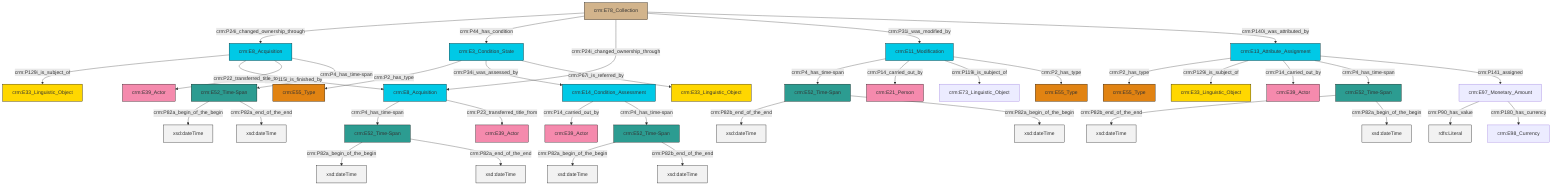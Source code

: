 graph TD
classDef Literal fill:#f2f2f2,stroke:#000000;
classDef CRM_Entity fill:#FFFFFF,stroke:#000000;
classDef Temporal_Entity fill:#00C9E6, stroke:#000000;
classDef Type fill:#E18312, stroke:#000000;
classDef Time-Span fill:#2C9C91, stroke:#000000;
classDef Appellation fill:#FFEB7F, stroke:#000000;
classDef Place fill:#008836, stroke:#000000;
classDef Persistent_Item fill:#B266B2, stroke:#000000;
classDef Conceptual_Object fill:#FFD700, stroke:#000000;
classDef Physical_Thing fill:#D2B48C, stroke:#000000;
classDef Actor fill:#f58aad, stroke:#000000;
classDef PC_Classes fill:#4ce600, stroke:#000000;
classDef Multi fill:#cccccc,stroke:#000000;

0["crm:E52_Time-Span"]:::Time-Span -->|crm:P82a_begin_of_the_begin| 1[xsd:dateTime]:::Literal
10["crm:E13_Attribute_Assignment"]:::Temporal_Entity -->|crm:P2_has_type| 11["crm:E55_Type"]:::Type
14["crm:E52_Time-Span"]:::Time-Span -->|crm:P82a_begin_of_the_begin| 15[xsd:dateTime]:::Literal
16["crm:E14_Condition_Assessment"]:::Temporal_Entity -->|crm:P14_carried_out_by| 17["crm:E39_Actor"]:::Actor
6["crm:E78_Collection"]:::Physical_Thing -->|crm:P24i_changed_ownership_through| 18["crm:E8_Acquisition"]:::Temporal_Entity
19["crm:E3_Condition_State"]:::Temporal_Entity -->|crm:P2_has_type| 20["crm:E55_Type"]:::Type
14["crm:E52_Time-Span"]:::Time-Span -->|crm:P82b_end_of_the_end| 21[xsd:dateTime]:::Literal
10["crm:E13_Attribute_Assignment"]:::Temporal_Entity -->|crm:P129i_is_subject_of| 24["crm:E33_Linguistic_Object"]:::Conceptual_Object
25["crm:E11_Modification"]:::Temporal_Entity -->|crm:P4_has_time-span| 26["crm:E52_Time-Span"]:::Time-Span
25["crm:E11_Modification"]:::Temporal_Entity -->|crm:P14_carried_out_by| 29["crm:E21_Person"]:::Actor
18["crm:E8_Acquisition"]:::Temporal_Entity -->|crm:P129i_is_subject_of| 30["crm:E33_Linguistic_Object"]:::Conceptual_Object
8["crm:E97_Monetary_Amount"]:::Default -->|crm:P90_has_value| 31[rdfs:Literal]:::Literal
26["crm:E52_Time-Span"]:::Time-Span -->|crm:P82b_end_of_the_end| 33[xsd:dateTime]:::Literal
6["crm:E78_Collection"]:::Physical_Thing -->|crm:P44_has_condition| 19["crm:E3_Condition_State"]:::Temporal_Entity
2["crm:E52_Time-Span"]:::Time-Span -->|crm:P82a_begin_of_the_begin| 38[xsd:dateTime]:::Literal
25["crm:E11_Modification"]:::Temporal_Entity -->|crm:P119i_is_subject_of| 12["crm:E73_Linguistic_Object"]:::Default
16["crm:E14_Condition_Assessment"]:::Temporal_Entity -->|crm:P4_has_time-span| 14["crm:E52_Time-Span"]:::Time-Span
8["crm:E97_Monetary_Amount"]:::Default -->|crm:P180_has_currency| 22["crm:E98_Currency"]:::Default
10["crm:E13_Attribute_Assignment"]:::Temporal_Entity -->|crm:P14_carried_out_by| 40["crm:E39_Actor"]:::Actor
10["crm:E13_Attribute_Assignment"]:::Temporal_Entity -->|crm:P4_has_time-span| 4["crm:E52_Time-Span"]:::Time-Span
27["crm:E8_Acquisition"]:::Temporal_Entity -->|crm:P4_has_time-span| 0["crm:E52_Time-Span"]:::Time-Span
18["crm:E8_Acquisition"]:::Temporal_Entity -->|crm:P115i_is_finished_by| 27["crm:E8_Acquisition"]:::Temporal_Entity
19["crm:E3_Condition_State"]:::Temporal_Entity -->|crm:P34i_was_assessed_by| 16["crm:E14_Condition_Assessment"]:::Temporal_Entity
2["crm:E52_Time-Span"]:::Time-Span -->|crm:P82a_end_of_the_end| 49[xsd:dateTime]:::Literal
27["crm:E8_Acquisition"]:::Temporal_Entity -->|crm:P23_transferred_title_from| 46["crm:E39_Actor"]:::Actor
19["crm:E3_Condition_State"]:::Temporal_Entity -->|crm:P67i_is_referred_by| 51["crm:E33_Linguistic_Object"]:::Conceptual_Object
4["crm:E52_Time-Span"]:::Time-Span -->|crm:P82b_end_of_the_end| 52[xsd:dateTime]:::Literal
0["crm:E52_Time-Span"]:::Time-Span -->|crm:P82a_end_of_the_end| 54[xsd:dateTime]:::Literal
6["crm:E78_Collection"]:::Physical_Thing -->|crm:P24i_changed_ownership_through| 27["crm:E8_Acquisition"]:::Temporal_Entity
6["crm:E78_Collection"]:::Physical_Thing -->|crm:P31i_was_modified_by| 25["crm:E11_Modification"]:::Temporal_Entity
18["crm:E8_Acquisition"]:::Temporal_Entity -->|crm:P22_transferred_title_to| 43["crm:E39_Actor"]:::Actor
4["crm:E52_Time-Span"]:::Time-Span -->|crm:P82a_begin_of_the_begin| 57[xsd:dateTime]:::Literal
6["crm:E78_Collection"]:::Physical_Thing -->|crm:P140i_was_attributed_by| 10["crm:E13_Attribute_Assignment"]:::Temporal_Entity
26["crm:E52_Time-Span"]:::Time-Span -->|crm:P82a_begin_of_the_begin| 62[xsd:dateTime]:::Literal
10["crm:E13_Attribute_Assignment"]:::Temporal_Entity -->|crm:P141_assigned| 8["crm:E97_Monetary_Amount"]:::Default
25["crm:E11_Modification"]:::Temporal_Entity -->|crm:P2_has_type| 59["crm:E55_Type"]:::Type
18["crm:E8_Acquisition"]:::Temporal_Entity -->|crm:P4_has_time-span| 2["crm:E52_Time-Span"]:::Time-Span